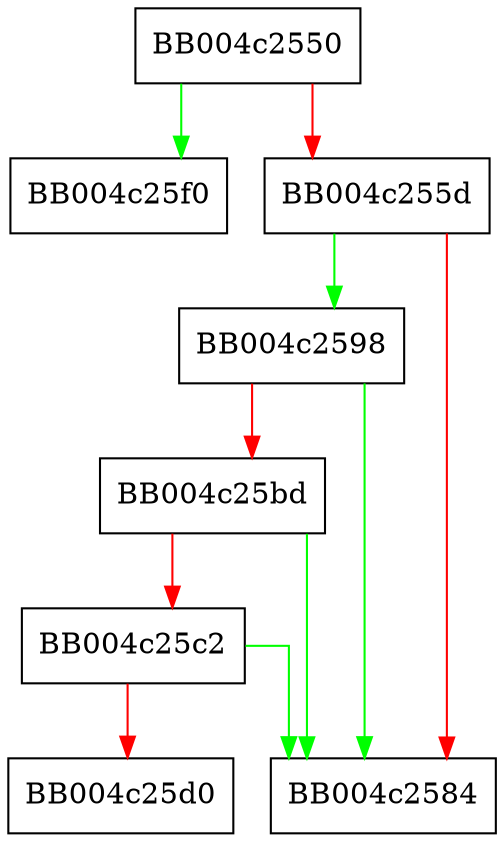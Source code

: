 digraph ossl_quic_wire_decode_frame_max_data {
  node [shape="box"];
  graph [splines=ortho];
  BB004c2550 -> BB004c25f0 [color="green"];
  BB004c2550 -> BB004c255d [color="red"];
  BB004c255d -> BB004c2598 [color="green"];
  BB004c255d -> BB004c2584 [color="red"];
  BB004c2598 -> BB004c2584 [color="green"];
  BB004c2598 -> BB004c25bd [color="red"];
  BB004c25bd -> BB004c2584 [color="green"];
  BB004c25bd -> BB004c25c2 [color="red"];
  BB004c25c2 -> BB004c2584 [color="green"];
  BB004c25c2 -> BB004c25d0 [color="red"];
}